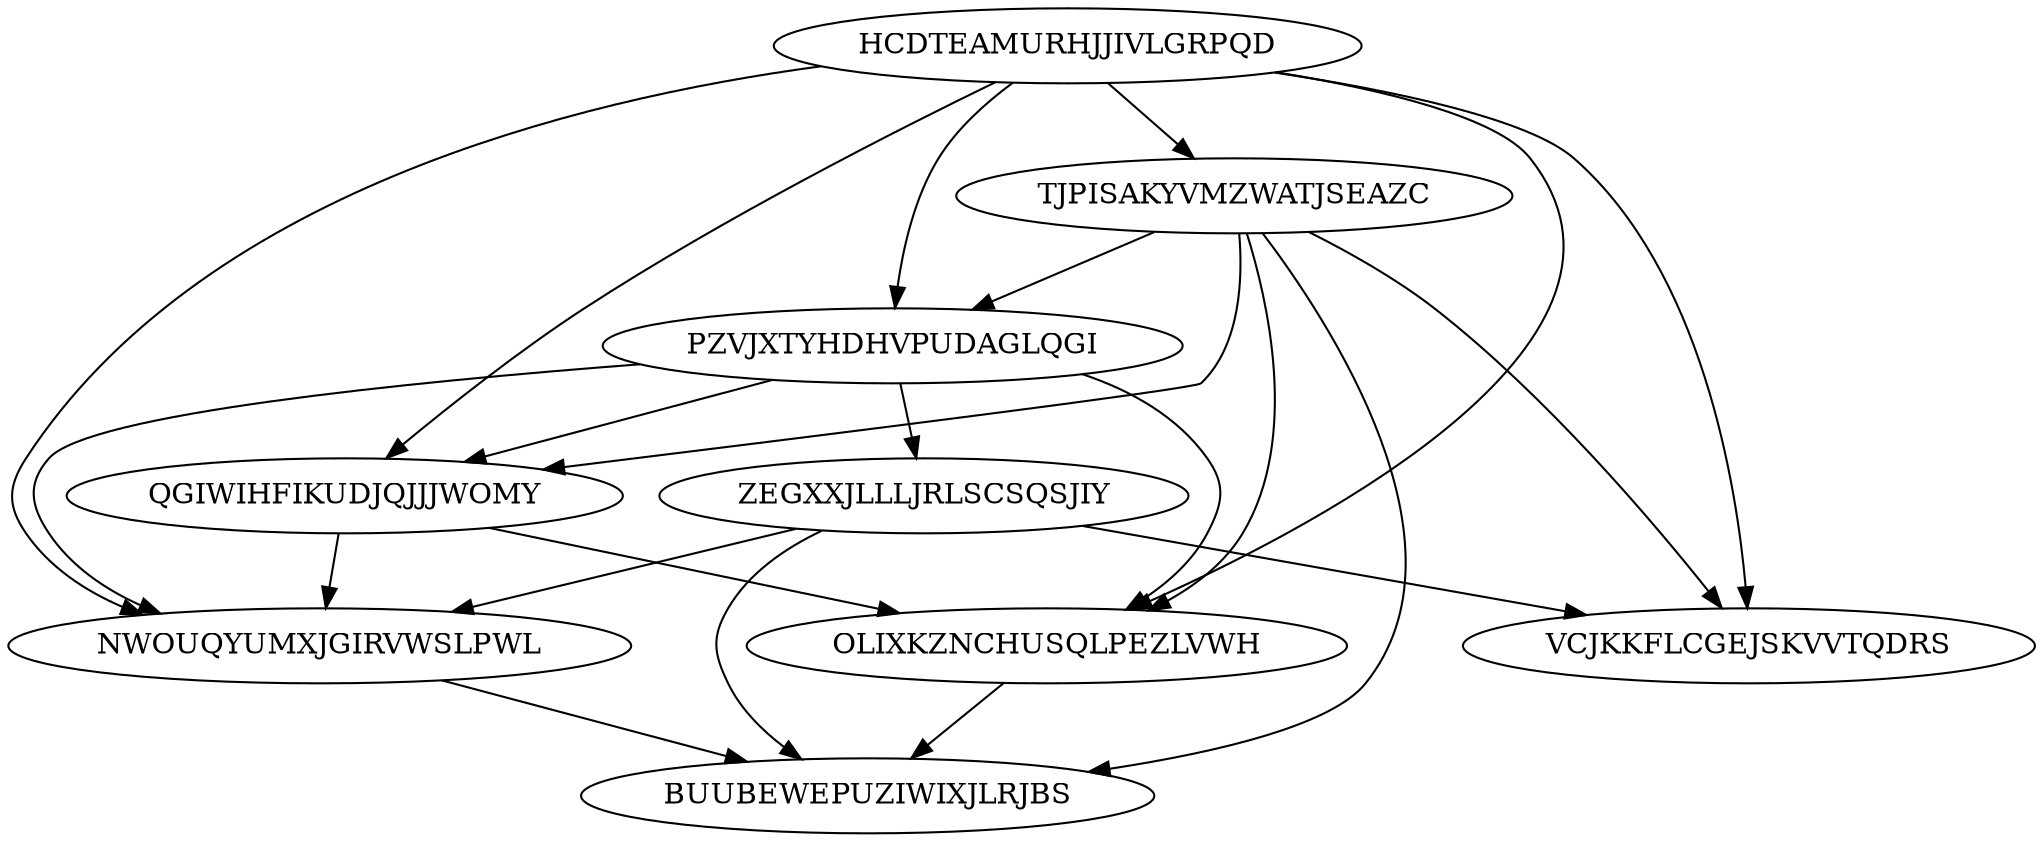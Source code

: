 digraph "N9M22" {
	HCDTEAMURHJJIVLGRPQD			[Weight=12, Start=0, Processor=1];
	TJPISAKYVMZWATJSEAZC			[Weight=20, Start=12, Processor=1];
	PZVJXTYHDHVPUDAGLQGI			[Weight=17, Start=32, Processor=1];
	QGIWIHFIKUDJQJJJWOMY			[Weight=20, Start=49, Processor=1];
	ZEGXXJLLLJRLSCSQSJIY			[Weight=18, Start=62, Processor=2];
	VCJKKFLCGEJSKVVTQDRS			[Weight=11, Start=91, Processor=1];
	NWOUQYUMXJGIRVWSLPWL			[Weight=13, Start=80, Processor=2];
	OLIXKZNCHUSQLPEZLVWH			[Weight=13, Start=69, Processor=1];
	BUUBEWEPUZIWIXJLRJBS			[Weight=18, Start=96, Processor=2];
	QGIWIHFIKUDJQJJJWOMY -> NWOUQYUMXJGIRVWSLPWL		[Weight=11];
	HCDTEAMURHJJIVLGRPQD -> QGIWIHFIKUDJQJJJWOMY		[Weight=17];
	PZVJXTYHDHVPUDAGLQGI -> NWOUQYUMXJGIRVWSLPWL		[Weight=20];
	TJPISAKYVMZWATJSEAZC -> QGIWIHFIKUDJQJJJWOMY		[Weight=16];
	TJPISAKYVMZWATJSEAZC -> OLIXKZNCHUSQLPEZLVWH		[Weight=17];
	PZVJXTYHDHVPUDAGLQGI -> QGIWIHFIKUDJQJJJWOMY		[Weight=18];
	HCDTEAMURHJJIVLGRPQD -> PZVJXTYHDHVPUDAGLQGI		[Weight=18];
	HCDTEAMURHJJIVLGRPQD -> VCJKKFLCGEJSKVVTQDRS		[Weight=17];
	ZEGXXJLLLJRLSCSQSJIY -> BUUBEWEPUZIWIXJLRJBS		[Weight=18];
	HCDTEAMURHJJIVLGRPQD -> TJPISAKYVMZWATJSEAZC		[Weight=15];
	TJPISAKYVMZWATJSEAZC -> PZVJXTYHDHVPUDAGLQGI		[Weight=16];
	QGIWIHFIKUDJQJJJWOMY -> OLIXKZNCHUSQLPEZLVWH		[Weight=19];
	PZVJXTYHDHVPUDAGLQGI -> ZEGXXJLLLJRLSCSQSJIY		[Weight=13];
	HCDTEAMURHJJIVLGRPQD -> NWOUQYUMXJGIRVWSLPWL		[Weight=12];
	OLIXKZNCHUSQLPEZLVWH -> BUUBEWEPUZIWIXJLRJBS		[Weight=14];
	NWOUQYUMXJGIRVWSLPWL -> BUUBEWEPUZIWIXJLRJBS		[Weight=18];
	TJPISAKYVMZWATJSEAZC -> VCJKKFLCGEJSKVVTQDRS		[Weight=14];
	PZVJXTYHDHVPUDAGLQGI -> OLIXKZNCHUSQLPEZLVWH		[Weight=13];
	TJPISAKYVMZWATJSEAZC -> BUUBEWEPUZIWIXJLRJBS		[Weight=19];
	ZEGXXJLLLJRLSCSQSJIY -> VCJKKFLCGEJSKVVTQDRS		[Weight=11];
	HCDTEAMURHJJIVLGRPQD -> OLIXKZNCHUSQLPEZLVWH		[Weight=16];
	ZEGXXJLLLJRLSCSQSJIY -> NWOUQYUMXJGIRVWSLPWL		[Weight=17];
}
